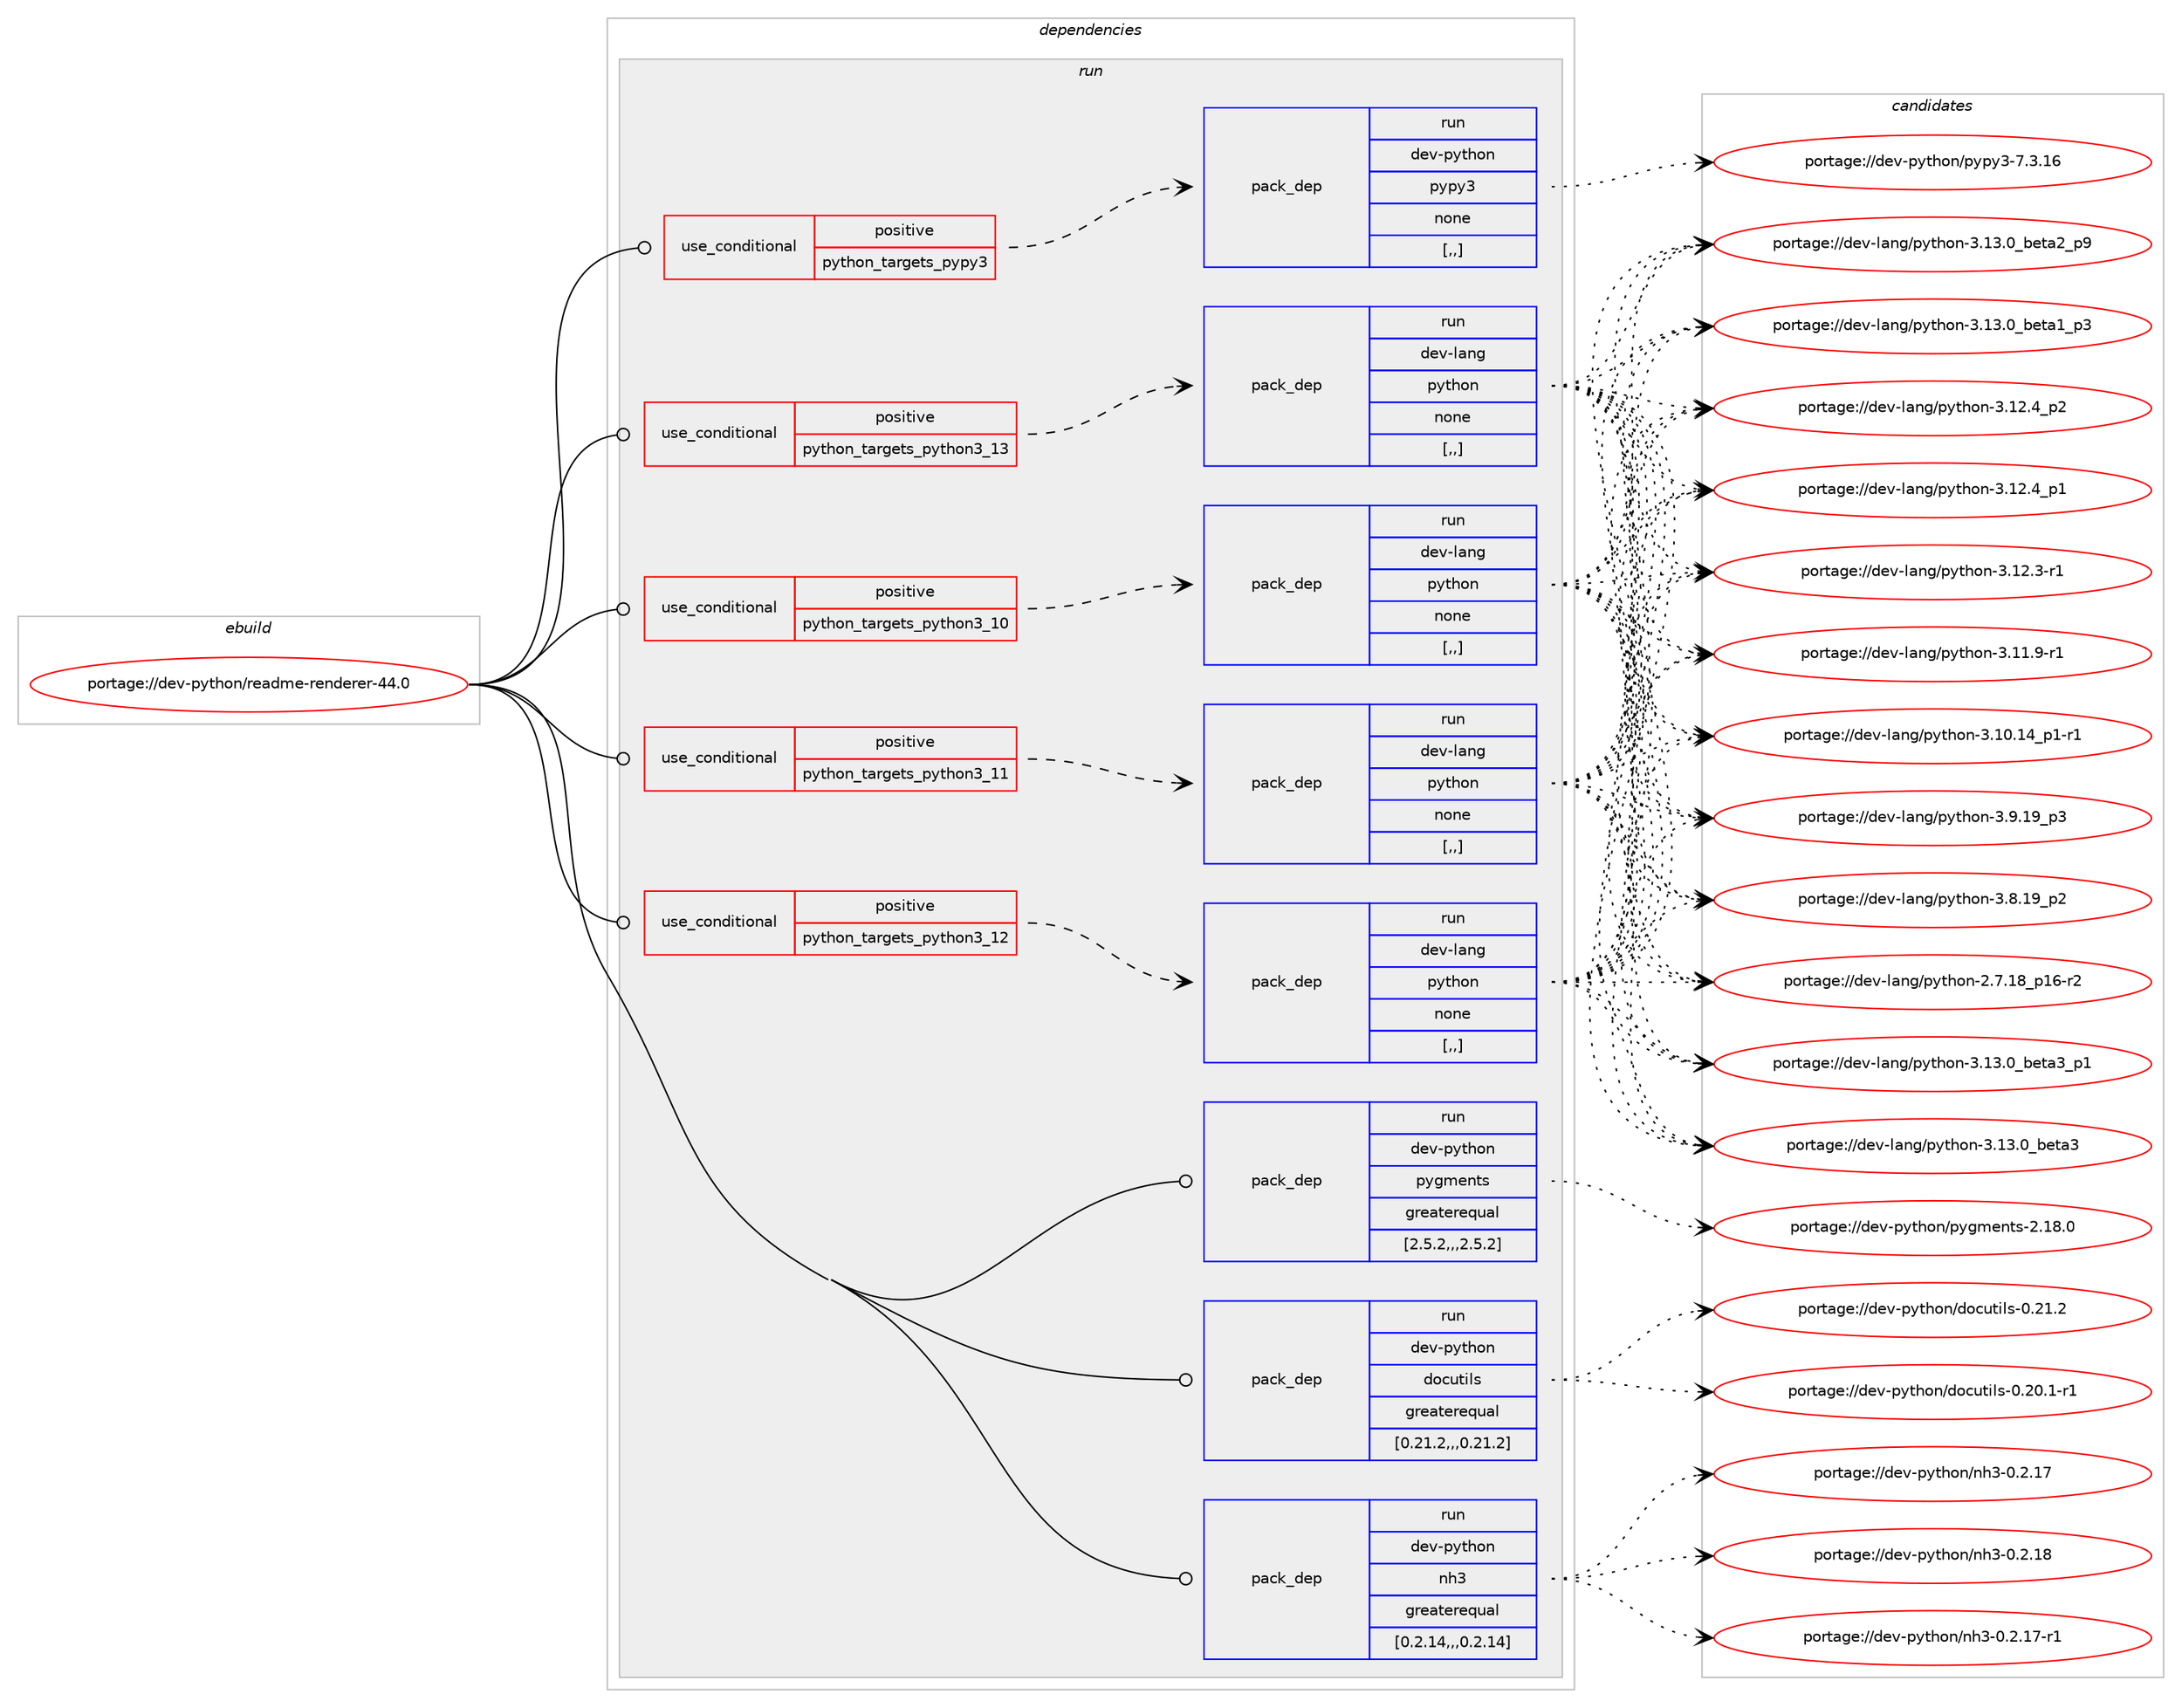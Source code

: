 digraph prolog {

# *************
# Graph options
# *************

newrank=true;
concentrate=true;
compound=true;
graph [rankdir=LR,fontname=Helvetica,fontsize=10,ranksep=1.5];#, ranksep=2.5, nodesep=0.2];
edge  [arrowhead=vee];
node  [fontname=Helvetica,fontsize=10];

# **********
# The ebuild
# **********

subgraph cluster_leftcol {
color=gray;
label=<<i>ebuild</i>>;
id [label="portage://dev-python/readme-renderer-44.0", color=red, width=4, href="../dev-python/readme-renderer-44.0.svg"];
}

# ****************
# The dependencies
# ****************

subgraph cluster_midcol {
color=gray;
label=<<i>dependencies</i>>;
subgraph cluster_compile {
fillcolor="#eeeeee";
style=filled;
label=<<i>compile</i>>;
}
subgraph cluster_compileandrun {
fillcolor="#eeeeee";
style=filled;
label=<<i>compile and run</i>>;
}
subgraph cluster_run {
fillcolor="#eeeeee";
style=filled;
label=<<i>run</i>>;
subgraph cond38678 {
dependency161056 [label=<<TABLE BORDER="0" CELLBORDER="1" CELLSPACING="0" CELLPADDING="4"><TR><TD ROWSPAN="3" CELLPADDING="10">use_conditional</TD></TR><TR><TD>positive</TD></TR><TR><TD>python_targets_pypy3</TD></TR></TABLE>>, shape=none, color=red];
subgraph pack121106 {
dependency161057 [label=<<TABLE BORDER="0" CELLBORDER="1" CELLSPACING="0" CELLPADDING="4" WIDTH="220"><TR><TD ROWSPAN="6" CELLPADDING="30">pack_dep</TD></TR><TR><TD WIDTH="110">run</TD></TR><TR><TD>dev-python</TD></TR><TR><TD>pypy3</TD></TR><TR><TD>none</TD></TR><TR><TD>[,,]</TD></TR></TABLE>>, shape=none, color=blue];
}
dependency161056:e -> dependency161057:w [weight=20,style="dashed",arrowhead="vee"];
}
id:e -> dependency161056:w [weight=20,style="solid",arrowhead="odot"];
subgraph cond38679 {
dependency161058 [label=<<TABLE BORDER="0" CELLBORDER="1" CELLSPACING="0" CELLPADDING="4"><TR><TD ROWSPAN="3" CELLPADDING="10">use_conditional</TD></TR><TR><TD>positive</TD></TR><TR><TD>python_targets_python3_10</TD></TR></TABLE>>, shape=none, color=red];
subgraph pack121107 {
dependency161059 [label=<<TABLE BORDER="0" CELLBORDER="1" CELLSPACING="0" CELLPADDING="4" WIDTH="220"><TR><TD ROWSPAN="6" CELLPADDING="30">pack_dep</TD></TR><TR><TD WIDTH="110">run</TD></TR><TR><TD>dev-lang</TD></TR><TR><TD>python</TD></TR><TR><TD>none</TD></TR><TR><TD>[,,]</TD></TR></TABLE>>, shape=none, color=blue];
}
dependency161058:e -> dependency161059:w [weight=20,style="dashed",arrowhead="vee"];
}
id:e -> dependency161058:w [weight=20,style="solid",arrowhead="odot"];
subgraph cond38680 {
dependency161060 [label=<<TABLE BORDER="0" CELLBORDER="1" CELLSPACING="0" CELLPADDING="4"><TR><TD ROWSPAN="3" CELLPADDING="10">use_conditional</TD></TR><TR><TD>positive</TD></TR><TR><TD>python_targets_python3_11</TD></TR></TABLE>>, shape=none, color=red];
subgraph pack121108 {
dependency161061 [label=<<TABLE BORDER="0" CELLBORDER="1" CELLSPACING="0" CELLPADDING="4" WIDTH="220"><TR><TD ROWSPAN="6" CELLPADDING="30">pack_dep</TD></TR><TR><TD WIDTH="110">run</TD></TR><TR><TD>dev-lang</TD></TR><TR><TD>python</TD></TR><TR><TD>none</TD></TR><TR><TD>[,,]</TD></TR></TABLE>>, shape=none, color=blue];
}
dependency161060:e -> dependency161061:w [weight=20,style="dashed",arrowhead="vee"];
}
id:e -> dependency161060:w [weight=20,style="solid",arrowhead="odot"];
subgraph cond38681 {
dependency161062 [label=<<TABLE BORDER="0" CELLBORDER="1" CELLSPACING="0" CELLPADDING="4"><TR><TD ROWSPAN="3" CELLPADDING="10">use_conditional</TD></TR><TR><TD>positive</TD></TR><TR><TD>python_targets_python3_12</TD></TR></TABLE>>, shape=none, color=red];
subgraph pack121109 {
dependency161063 [label=<<TABLE BORDER="0" CELLBORDER="1" CELLSPACING="0" CELLPADDING="4" WIDTH="220"><TR><TD ROWSPAN="6" CELLPADDING="30">pack_dep</TD></TR><TR><TD WIDTH="110">run</TD></TR><TR><TD>dev-lang</TD></TR><TR><TD>python</TD></TR><TR><TD>none</TD></TR><TR><TD>[,,]</TD></TR></TABLE>>, shape=none, color=blue];
}
dependency161062:e -> dependency161063:w [weight=20,style="dashed",arrowhead="vee"];
}
id:e -> dependency161062:w [weight=20,style="solid",arrowhead="odot"];
subgraph cond38682 {
dependency161064 [label=<<TABLE BORDER="0" CELLBORDER="1" CELLSPACING="0" CELLPADDING="4"><TR><TD ROWSPAN="3" CELLPADDING="10">use_conditional</TD></TR><TR><TD>positive</TD></TR><TR><TD>python_targets_python3_13</TD></TR></TABLE>>, shape=none, color=red];
subgraph pack121110 {
dependency161065 [label=<<TABLE BORDER="0" CELLBORDER="1" CELLSPACING="0" CELLPADDING="4" WIDTH="220"><TR><TD ROWSPAN="6" CELLPADDING="30">pack_dep</TD></TR><TR><TD WIDTH="110">run</TD></TR><TR><TD>dev-lang</TD></TR><TR><TD>python</TD></TR><TR><TD>none</TD></TR><TR><TD>[,,]</TD></TR></TABLE>>, shape=none, color=blue];
}
dependency161064:e -> dependency161065:w [weight=20,style="dashed",arrowhead="vee"];
}
id:e -> dependency161064:w [weight=20,style="solid",arrowhead="odot"];
subgraph pack121111 {
dependency161066 [label=<<TABLE BORDER="0" CELLBORDER="1" CELLSPACING="0" CELLPADDING="4" WIDTH="220"><TR><TD ROWSPAN="6" CELLPADDING="30">pack_dep</TD></TR><TR><TD WIDTH="110">run</TD></TR><TR><TD>dev-python</TD></TR><TR><TD>docutils</TD></TR><TR><TD>greaterequal</TD></TR><TR><TD>[0.21.2,,,0.21.2]</TD></TR></TABLE>>, shape=none, color=blue];
}
id:e -> dependency161066:w [weight=20,style="solid",arrowhead="odot"];
subgraph pack121112 {
dependency161067 [label=<<TABLE BORDER="0" CELLBORDER="1" CELLSPACING="0" CELLPADDING="4" WIDTH="220"><TR><TD ROWSPAN="6" CELLPADDING="30">pack_dep</TD></TR><TR><TD WIDTH="110">run</TD></TR><TR><TD>dev-python</TD></TR><TR><TD>nh3</TD></TR><TR><TD>greaterequal</TD></TR><TR><TD>[0.2.14,,,0.2.14]</TD></TR></TABLE>>, shape=none, color=blue];
}
id:e -> dependency161067:w [weight=20,style="solid",arrowhead="odot"];
subgraph pack121113 {
dependency161068 [label=<<TABLE BORDER="0" CELLBORDER="1" CELLSPACING="0" CELLPADDING="4" WIDTH="220"><TR><TD ROWSPAN="6" CELLPADDING="30">pack_dep</TD></TR><TR><TD WIDTH="110">run</TD></TR><TR><TD>dev-python</TD></TR><TR><TD>pygments</TD></TR><TR><TD>greaterequal</TD></TR><TR><TD>[2.5.2,,,2.5.2]</TD></TR></TABLE>>, shape=none, color=blue];
}
id:e -> dependency161068:w [weight=20,style="solid",arrowhead="odot"];
}
}

# **************
# The candidates
# **************

subgraph cluster_choices {
rank=same;
color=gray;
label=<<i>candidates</i>>;

subgraph choice121106 {
color=black;
nodesep=1;
choice10010111845112121116104111110471121211121215145554651464954 [label="portage://dev-python/pypy3-7.3.16", color=red, width=4,href="../dev-python/pypy3-7.3.16.svg"];
dependency161057:e -> choice10010111845112121116104111110471121211121215145554651464954:w [style=dotted,weight="100"];
}
subgraph choice121107 {
color=black;
nodesep=1;
choice10010111845108971101034711212111610411111045514649514648959810111697519511249 [label="portage://dev-lang/python-3.13.0_beta3_p1", color=red, width=4,href="../dev-lang/python-3.13.0_beta3_p1.svg"];
choice1001011184510897110103471121211161041111104551464951464895981011169751 [label="portage://dev-lang/python-3.13.0_beta3", color=red, width=4,href="../dev-lang/python-3.13.0_beta3.svg"];
choice10010111845108971101034711212111610411111045514649514648959810111697509511257 [label="portage://dev-lang/python-3.13.0_beta2_p9", color=red, width=4,href="../dev-lang/python-3.13.0_beta2_p9.svg"];
choice10010111845108971101034711212111610411111045514649514648959810111697499511251 [label="portage://dev-lang/python-3.13.0_beta1_p3", color=red, width=4,href="../dev-lang/python-3.13.0_beta1_p3.svg"];
choice100101118451089711010347112121116104111110455146495046529511250 [label="portage://dev-lang/python-3.12.4_p2", color=red, width=4,href="../dev-lang/python-3.12.4_p2.svg"];
choice100101118451089711010347112121116104111110455146495046529511249 [label="portage://dev-lang/python-3.12.4_p1", color=red, width=4,href="../dev-lang/python-3.12.4_p1.svg"];
choice100101118451089711010347112121116104111110455146495046514511449 [label="portage://dev-lang/python-3.12.3-r1", color=red, width=4,href="../dev-lang/python-3.12.3-r1.svg"];
choice100101118451089711010347112121116104111110455146494946574511449 [label="portage://dev-lang/python-3.11.9-r1", color=red, width=4,href="../dev-lang/python-3.11.9-r1.svg"];
choice100101118451089711010347112121116104111110455146494846495295112494511449 [label="portage://dev-lang/python-3.10.14_p1-r1", color=red, width=4,href="../dev-lang/python-3.10.14_p1-r1.svg"];
choice100101118451089711010347112121116104111110455146574649579511251 [label="portage://dev-lang/python-3.9.19_p3", color=red, width=4,href="../dev-lang/python-3.9.19_p3.svg"];
choice100101118451089711010347112121116104111110455146564649579511250 [label="portage://dev-lang/python-3.8.19_p2", color=red, width=4,href="../dev-lang/python-3.8.19_p2.svg"];
choice100101118451089711010347112121116104111110455046554649569511249544511450 [label="portage://dev-lang/python-2.7.18_p16-r2", color=red, width=4,href="../dev-lang/python-2.7.18_p16-r2.svg"];
dependency161059:e -> choice10010111845108971101034711212111610411111045514649514648959810111697519511249:w [style=dotted,weight="100"];
dependency161059:e -> choice1001011184510897110103471121211161041111104551464951464895981011169751:w [style=dotted,weight="100"];
dependency161059:e -> choice10010111845108971101034711212111610411111045514649514648959810111697509511257:w [style=dotted,weight="100"];
dependency161059:e -> choice10010111845108971101034711212111610411111045514649514648959810111697499511251:w [style=dotted,weight="100"];
dependency161059:e -> choice100101118451089711010347112121116104111110455146495046529511250:w [style=dotted,weight="100"];
dependency161059:e -> choice100101118451089711010347112121116104111110455146495046529511249:w [style=dotted,weight="100"];
dependency161059:e -> choice100101118451089711010347112121116104111110455146495046514511449:w [style=dotted,weight="100"];
dependency161059:e -> choice100101118451089711010347112121116104111110455146494946574511449:w [style=dotted,weight="100"];
dependency161059:e -> choice100101118451089711010347112121116104111110455146494846495295112494511449:w [style=dotted,weight="100"];
dependency161059:e -> choice100101118451089711010347112121116104111110455146574649579511251:w [style=dotted,weight="100"];
dependency161059:e -> choice100101118451089711010347112121116104111110455146564649579511250:w [style=dotted,weight="100"];
dependency161059:e -> choice100101118451089711010347112121116104111110455046554649569511249544511450:w [style=dotted,weight="100"];
}
subgraph choice121108 {
color=black;
nodesep=1;
choice10010111845108971101034711212111610411111045514649514648959810111697519511249 [label="portage://dev-lang/python-3.13.0_beta3_p1", color=red, width=4,href="../dev-lang/python-3.13.0_beta3_p1.svg"];
choice1001011184510897110103471121211161041111104551464951464895981011169751 [label="portage://dev-lang/python-3.13.0_beta3", color=red, width=4,href="../dev-lang/python-3.13.0_beta3.svg"];
choice10010111845108971101034711212111610411111045514649514648959810111697509511257 [label="portage://dev-lang/python-3.13.0_beta2_p9", color=red, width=4,href="../dev-lang/python-3.13.0_beta2_p9.svg"];
choice10010111845108971101034711212111610411111045514649514648959810111697499511251 [label="portage://dev-lang/python-3.13.0_beta1_p3", color=red, width=4,href="../dev-lang/python-3.13.0_beta1_p3.svg"];
choice100101118451089711010347112121116104111110455146495046529511250 [label="portage://dev-lang/python-3.12.4_p2", color=red, width=4,href="../dev-lang/python-3.12.4_p2.svg"];
choice100101118451089711010347112121116104111110455146495046529511249 [label="portage://dev-lang/python-3.12.4_p1", color=red, width=4,href="../dev-lang/python-3.12.4_p1.svg"];
choice100101118451089711010347112121116104111110455146495046514511449 [label="portage://dev-lang/python-3.12.3-r1", color=red, width=4,href="../dev-lang/python-3.12.3-r1.svg"];
choice100101118451089711010347112121116104111110455146494946574511449 [label="portage://dev-lang/python-3.11.9-r1", color=red, width=4,href="../dev-lang/python-3.11.9-r1.svg"];
choice100101118451089711010347112121116104111110455146494846495295112494511449 [label="portage://dev-lang/python-3.10.14_p1-r1", color=red, width=4,href="../dev-lang/python-3.10.14_p1-r1.svg"];
choice100101118451089711010347112121116104111110455146574649579511251 [label="portage://dev-lang/python-3.9.19_p3", color=red, width=4,href="../dev-lang/python-3.9.19_p3.svg"];
choice100101118451089711010347112121116104111110455146564649579511250 [label="portage://dev-lang/python-3.8.19_p2", color=red, width=4,href="../dev-lang/python-3.8.19_p2.svg"];
choice100101118451089711010347112121116104111110455046554649569511249544511450 [label="portage://dev-lang/python-2.7.18_p16-r2", color=red, width=4,href="../dev-lang/python-2.7.18_p16-r2.svg"];
dependency161061:e -> choice10010111845108971101034711212111610411111045514649514648959810111697519511249:w [style=dotted,weight="100"];
dependency161061:e -> choice1001011184510897110103471121211161041111104551464951464895981011169751:w [style=dotted,weight="100"];
dependency161061:e -> choice10010111845108971101034711212111610411111045514649514648959810111697509511257:w [style=dotted,weight="100"];
dependency161061:e -> choice10010111845108971101034711212111610411111045514649514648959810111697499511251:w [style=dotted,weight="100"];
dependency161061:e -> choice100101118451089711010347112121116104111110455146495046529511250:w [style=dotted,weight="100"];
dependency161061:e -> choice100101118451089711010347112121116104111110455146495046529511249:w [style=dotted,weight="100"];
dependency161061:e -> choice100101118451089711010347112121116104111110455146495046514511449:w [style=dotted,weight="100"];
dependency161061:e -> choice100101118451089711010347112121116104111110455146494946574511449:w [style=dotted,weight="100"];
dependency161061:e -> choice100101118451089711010347112121116104111110455146494846495295112494511449:w [style=dotted,weight="100"];
dependency161061:e -> choice100101118451089711010347112121116104111110455146574649579511251:w [style=dotted,weight="100"];
dependency161061:e -> choice100101118451089711010347112121116104111110455146564649579511250:w [style=dotted,weight="100"];
dependency161061:e -> choice100101118451089711010347112121116104111110455046554649569511249544511450:w [style=dotted,weight="100"];
}
subgraph choice121109 {
color=black;
nodesep=1;
choice10010111845108971101034711212111610411111045514649514648959810111697519511249 [label="portage://dev-lang/python-3.13.0_beta3_p1", color=red, width=4,href="../dev-lang/python-3.13.0_beta3_p1.svg"];
choice1001011184510897110103471121211161041111104551464951464895981011169751 [label="portage://dev-lang/python-3.13.0_beta3", color=red, width=4,href="../dev-lang/python-3.13.0_beta3.svg"];
choice10010111845108971101034711212111610411111045514649514648959810111697509511257 [label="portage://dev-lang/python-3.13.0_beta2_p9", color=red, width=4,href="../dev-lang/python-3.13.0_beta2_p9.svg"];
choice10010111845108971101034711212111610411111045514649514648959810111697499511251 [label="portage://dev-lang/python-3.13.0_beta1_p3", color=red, width=4,href="../dev-lang/python-3.13.0_beta1_p3.svg"];
choice100101118451089711010347112121116104111110455146495046529511250 [label="portage://dev-lang/python-3.12.4_p2", color=red, width=4,href="../dev-lang/python-3.12.4_p2.svg"];
choice100101118451089711010347112121116104111110455146495046529511249 [label="portage://dev-lang/python-3.12.4_p1", color=red, width=4,href="../dev-lang/python-3.12.4_p1.svg"];
choice100101118451089711010347112121116104111110455146495046514511449 [label="portage://dev-lang/python-3.12.3-r1", color=red, width=4,href="../dev-lang/python-3.12.3-r1.svg"];
choice100101118451089711010347112121116104111110455146494946574511449 [label="portage://dev-lang/python-3.11.9-r1", color=red, width=4,href="../dev-lang/python-3.11.9-r1.svg"];
choice100101118451089711010347112121116104111110455146494846495295112494511449 [label="portage://dev-lang/python-3.10.14_p1-r1", color=red, width=4,href="../dev-lang/python-3.10.14_p1-r1.svg"];
choice100101118451089711010347112121116104111110455146574649579511251 [label="portage://dev-lang/python-3.9.19_p3", color=red, width=4,href="../dev-lang/python-3.9.19_p3.svg"];
choice100101118451089711010347112121116104111110455146564649579511250 [label="portage://dev-lang/python-3.8.19_p2", color=red, width=4,href="../dev-lang/python-3.8.19_p2.svg"];
choice100101118451089711010347112121116104111110455046554649569511249544511450 [label="portage://dev-lang/python-2.7.18_p16-r2", color=red, width=4,href="../dev-lang/python-2.7.18_p16-r2.svg"];
dependency161063:e -> choice10010111845108971101034711212111610411111045514649514648959810111697519511249:w [style=dotted,weight="100"];
dependency161063:e -> choice1001011184510897110103471121211161041111104551464951464895981011169751:w [style=dotted,weight="100"];
dependency161063:e -> choice10010111845108971101034711212111610411111045514649514648959810111697509511257:w [style=dotted,weight="100"];
dependency161063:e -> choice10010111845108971101034711212111610411111045514649514648959810111697499511251:w [style=dotted,weight="100"];
dependency161063:e -> choice100101118451089711010347112121116104111110455146495046529511250:w [style=dotted,weight="100"];
dependency161063:e -> choice100101118451089711010347112121116104111110455146495046529511249:w [style=dotted,weight="100"];
dependency161063:e -> choice100101118451089711010347112121116104111110455146495046514511449:w [style=dotted,weight="100"];
dependency161063:e -> choice100101118451089711010347112121116104111110455146494946574511449:w [style=dotted,weight="100"];
dependency161063:e -> choice100101118451089711010347112121116104111110455146494846495295112494511449:w [style=dotted,weight="100"];
dependency161063:e -> choice100101118451089711010347112121116104111110455146574649579511251:w [style=dotted,weight="100"];
dependency161063:e -> choice100101118451089711010347112121116104111110455146564649579511250:w [style=dotted,weight="100"];
dependency161063:e -> choice100101118451089711010347112121116104111110455046554649569511249544511450:w [style=dotted,weight="100"];
}
subgraph choice121110 {
color=black;
nodesep=1;
choice10010111845108971101034711212111610411111045514649514648959810111697519511249 [label="portage://dev-lang/python-3.13.0_beta3_p1", color=red, width=4,href="../dev-lang/python-3.13.0_beta3_p1.svg"];
choice1001011184510897110103471121211161041111104551464951464895981011169751 [label="portage://dev-lang/python-3.13.0_beta3", color=red, width=4,href="../dev-lang/python-3.13.0_beta3.svg"];
choice10010111845108971101034711212111610411111045514649514648959810111697509511257 [label="portage://dev-lang/python-3.13.0_beta2_p9", color=red, width=4,href="../dev-lang/python-3.13.0_beta2_p9.svg"];
choice10010111845108971101034711212111610411111045514649514648959810111697499511251 [label="portage://dev-lang/python-3.13.0_beta1_p3", color=red, width=4,href="../dev-lang/python-3.13.0_beta1_p3.svg"];
choice100101118451089711010347112121116104111110455146495046529511250 [label="portage://dev-lang/python-3.12.4_p2", color=red, width=4,href="../dev-lang/python-3.12.4_p2.svg"];
choice100101118451089711010347112121116104111110455146495046529511249 [label="portage://dev-lang/python-3.12.4_p1", color=red, width=4,href="../dev-lang/python-3.12.4_p1.svg"];
choice100101118451089711010347112121116104111110455146495046514511449 [label="portage://dev-lang/python-3.12.3-r1", color=red, width=4,href="../dev-lang/python-3.12.3-r1.svg"];
choice100101118451089711010347112121116104111110455146494946574511449 [label="portage://dev-lang/python-3.11.9-r1", color=red, width=4,href="../dev-lang/python-3.11.9-r1.svg"];
choice100101118451089711010347112121116104111110455146494846495295112494511449 [label="portage://dev-lang/python-3.10.14_p1-r1", color=red, width=4,href="../dev-lang/python-3.10.14_p1-r1.svg"];
choice100101118451089711010347112121116104111110455146574649579511251 [label="portage://dev-lang/python-3.9.19_p3", color=red, width=4,href="../dev-lang/python-3.9.19_p3.svg"];
choice100101118451089711010347112121116104111110455146564649579511250 [label="portage://dev-lang/python-3.8.19_p2", color=red, width=4,href="../dev-lang/python-3.8.19_p2.svg"];
choice100101118451089711010347112121116104111110455046554649569511249544511450 [label="portage://dev-lang/python-2.7.18_p16-r2", color=red, width=4,href="../dev-lang/python-2.7.18_p16-r2.svg"];
dependency161065:e -> choice10010111845108971101034711212111610411111045514649514648959810111697519511249:w [style=dotted,weight="100"];
dependency161065:e -> choice1001011184510897110103471121211161041111104551464951464895981011169751:w [style=dotted,weight="100"];
dependency161065:e -> choice10010111845108971101034711212111610411111045514649514648959810111697509511257:w [style=dotted,weight="100"];
dependency161065:e -> choice10010111845108971101034711212111610411111045514649514648959810111697499511251:w [style=dotted,weight="100"];
dependency161065:e -> choice100101118451089711010347112121116104111110455146495046529511250:w [style=dotted,weight="100"];
dependency161065:e -> choice100101118451089711010347112121116104111110455146495046529511249:w [style=dotted,weight="100"];
dependency161065:e -> choice100101118451089711010347112121116104111110455146495046514511449:w [style=dotted,weight="100"];
dependency161065:e -> choice100101118451089711010347112121116104111110455146494946574511449:w [style=dotted,weight="100"];
dependency161065:e -> choice100101118451089711010347112121116104111110455146494846495295112494511449:w [style=dotted,weight="100"];
dependency161065:e -> choice100101118451089711010347112121116104111110455146574649579511251:w [style=dotted,weight="100"];
dependency161065:e -> choice100101118451089711010347112121116104111110455146564649579511250:w [style=dotted,weight="100"];
dependency161065:e -> choice100101118451089711010347112121116104111110455046554649569511249544511450:w [style=dotted,weight="100"];
}
subgraph choice121111 {
color=black;
nodesep=1;
choice10010111845112121116104111110471001119911711610510811545484650494650 [label="portage://dev-python/docutils-0.21.2", color=red, width=4,href="../dev-python/docutils-0.21.2.svg"];
choice100101118451121211161041111104710011199117116105108115454846504846494511449 [label="portage://dev-python/docutils-0.20.1-r1", color=red, width=4,href="../dev-python/docutils-0.20.1-r1.svg"];
dependency161066:e -> choice10010111845112121116104111110471001119911711610510811545484650494650:w [style=dotted,weight="100"];
dependency161066:e -> choice100101118451121211161041111104710011199117116105108115454846504846494511449:w [style=dotted,weight="100"];
}
subgraph choice121112 {
color=black;
nodesep=1;
choice10010111845112121116104111110471101045145484650464956 [label="portage://dev-python/nh3-0.2.18", color=red, width=4,href="../dev-python/nh3-0.2.18.svg"];
choice100101118451121211161041111104711010451454846504649554511449 [label="portage://dev-python/nh3-0.2.17-r1", color=red, width=4,href="../dev-python/nh3-0.2.17-r1.svg"];
choice10010111845112121116104111110471101045145484650464955 [label="portage://dev-python/nh3-0.2.17", color=red, width=4,href="../dev-python/nh3-0.2.17.svg"];
dependency161067:e -> choice10010111845112121116104111110471101045145484650464956:w [style=dotted,weight="100"];
dependency161067:e -> choice100101118451121211161041111104711010451454846504649554511449:w [style=dotted,weight="100"];
dependency161067:e -> choice10010111845112121116104111110471101045145484650464955:w [style=dotted,weight="100"];
}
subgraph choice121113 {
color=black;
nodesep=1;
choice100101118451121211161041111104711212110310910111011611545504649564648 [label="portage://dev-python/pygments-2.18.0", color=red, width=4,href="../dev-python/pygments-2.18.0.svg"];
dependency161068:e -> choice100101118451121211161041111104711212110310910111011611545504649564648:w [style=dotted,weight="100"];
}
}

}
